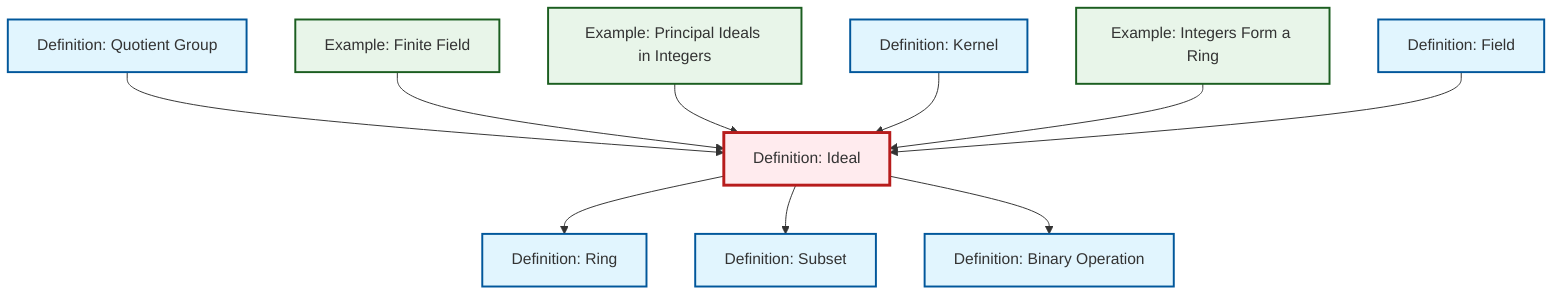 graph TD
    classDef definition fill:#e1f5fe,stroke:#01579b,stroke-width:2px
    classDef theorem fill:#f3e5f5,stroke:#4a148c,stroke-width:2px
    classDef axiom fill:#fff3e0,stroke:#e65100,stroke-width:2px
    classDef example fill:#e8f5e9,stroke:#1b5e20,stroke-width:2px
    classDef current fill:#ffebee,stroke:#b71c1c,stroke-width:3px
    def-ideal["Definition: Ideal"]:::definition
    ex-finite-field["Example: Finite Field"]:::example
    def-quotient-group["Definition: Quotient Group"]:::definition
    def-field["Definition: Field"]:::definition
    ex-integers-ring["Example: Integers Form a Ring"]:::example
    def-binary-operation["Definition: Binary Operation"]:::definition
    def-ring["Definition: Ring"]:::definition
    ex-principal-ideal["Example: Principal Ideals in Integers"]:::example
    def-kernel["Definition: Kernel"]:::definition
    def-subset["Definition: Subset"]:::definition
    def-ideal --> def-ring
    def-quotient-group --> def-ideal
    def-ideal --> def-subset
    ex-finite-field --> def-ideal
    ex-principal-ideal --> def-ideal
    def-kernel --> def-ideal
    def-ideal --> def-binary-operation
    ex-integers-ring --> def-ideal
    def-field --> def-ideal
    class def-ideal current